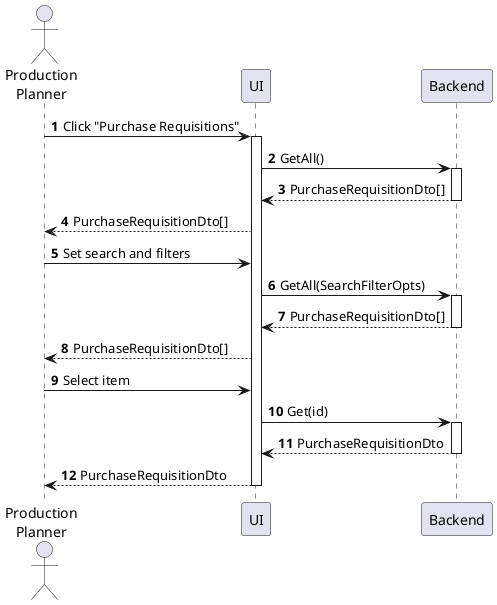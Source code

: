 @startuml purchase-requisition-view
autonumber

actor "Production\nPlanner" as a
participant UI as f
participant Backend as b

a -> f : Click "Purchase Requisitions"
activate f
f -> b : GetAll()
activate b
return PurchaseRequisitionDto[]
f --> a : PurchaseRequisitionDto[]
a -> f : Set search and filters
f -> b : GetAll(SearchFilterOpts)
activate b
return PurchaseRequisitionDto[]
f --> a : PurchaseRequisitionDto[]
a -> f : Select item
f -> b : Get(id)
activate b
return PurchaseRequisitionDto
return PurchaseRequisitionDto
@enduml